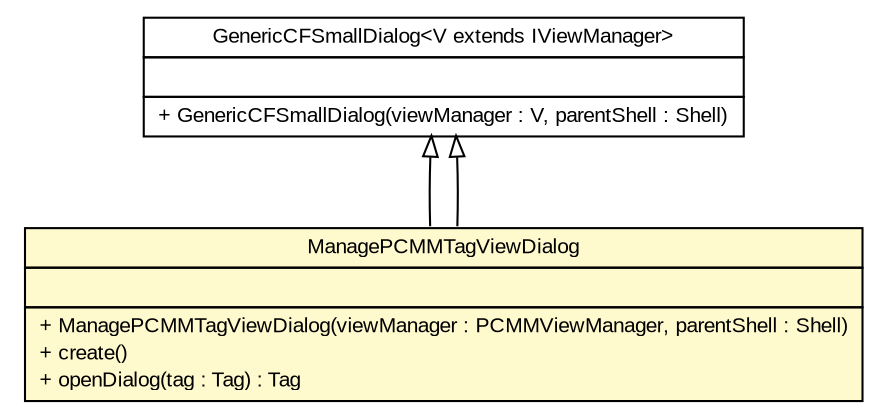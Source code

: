 #!/usr/local/bin/dot
#
# Class diagram 
# Generated by UMLGraph version R5_6-24-gf6e263 (http://www.umlgraph.org/)
#

digraph G {
	edge [fontname="arial",fontsize=10,labelfontname="arial",labelfontsize=10];
	node [fontname="arial",fontsize=10,shape=plaintext];
	nodesep=0.25;
	ranksep=0.5;
	// gov.sandia.cf.parts.dialogs.GenericCFSmallDialog<V extends gov.sandia.cf.parts.ui.IViewManager>
	c234770 [label=<<table title="gov.sandia.cf.parts.dialogs.GenericCFSmallDialog" border="0" cellborder="1" cellspacing="0" cellpadding="2" port="p" href="../../dialogs/GenericCFSmallDialog.html">
		<tr><td><table border="0" cellspacing="0" cellpadding="1">
<tr><td align="center" balign="center"> GenericCFSmallDialog&lt;V extends IViewManager&gt; </td></tr>
		</table></td></tr>
		<tr><td><table border="0" cellspacing="0" cellpadding="1">
<tr><td align="left" balign="left">  </td></tr>
		</table></td></tr>
		<tr><td><table border="0" cellspacing="0" cellpadding="1">
<tr><td align="left" balign="left"> + GenericCFSmallDialog(viewManager : V, parentShell : Shell) </td></tr>
		</table></td></tr>
		</table>>, URL="../../dialogs/GenericCFSmallDialog.html", fontname="arial", fontcolor="black", fontsize=10.0];
	// gov.sandia.cf.parts.ui.pcmm.ManagePCMMTagViewDialog
	c234846 [label=<<table title="gov.sandia.cf.parts.ui.pcmm.ManagePCMMTagViewDialog" border="0" cellborder="1" cellspacing="0" cellpadding="2" port="p" bgcolor="lemonChiffon" href="./ManagePCMMTagViewDialog.html">
		<tr><td><table border="0" cellspacing="0" cellpadding="1">
<tr><td align="center" balign="center"> ManagePCMMTagViewDialog </td></tr>
		</table></td></tr>
		<tr><td><table border="0" cellspacing="0" cellpadding="1">
<tr><td align="left" balign="left">  </td></tr>
		</table></td></tr>
		<tr><td><table border="0" cellspacing="0" cellpadding="1">
<tr><td align="left" balign="left"> + ManagePCMMTagViewDialog(viewManager : PCMMViewManager, parentShell : Shell) </td></tr>
<tr><td align="left" balign="left"> + create() </td></tr>
<tr><td align="left" balign="left"> + openDialog(tag : Tag) : Tag </td></tr>
		</table></td></tr>
		</table>>, URL="./ManagePCMMTagViewDialog.html", fontname="arial", fontcolor="black", fontsize=10.0];
	//gov.sandia.cf.parts.ui.pcmm.ManagePCMMTagViewDialog extends gov.sandia.cf.parts.dialogs.GenericCFSmallDialog<gov.sandia.cf.parts.ui.pcmm.PCMMViewManager>
	c234770:p -> c234846:p [dir=back,arrowtail=empty];
	//gov.sandia.cf.parts.ui.pcmm.ManagePCMMTagViewDialog extends gov.sandia.cf.parts.dialogs.GenericCFSmallDialog<gov.sandia.cf.parts.ui.pcmm.PCMMViewManager>
	c234770:p -> c234846:p [dir=back,arrowtail=empty];
}

